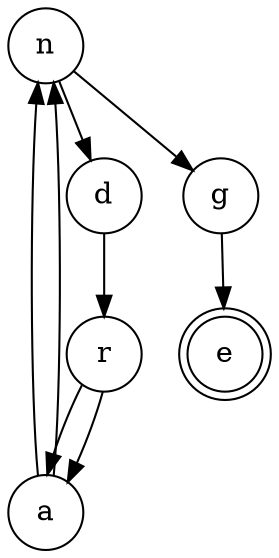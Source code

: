 digraph {   
    node [shape = doublecircle, color = black] e ;
    node [shape = circle];
    node [color= black];
    r -> a -> n -> d -> r -> a -> n -> g -> e;	
}